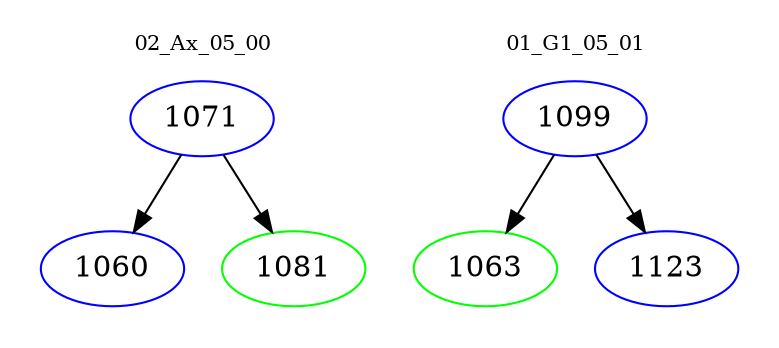 digraph{
subgraph cluster_0 {
color = white
label = "02_Ax_05_00";
fontsize=10;
T0_1071 [label="1071", color="blue"]
T0_1071 -> T0_1060 [color="black"]
T0_1060 [label="1060", color="blue"]
T0_1071 -> T0_1081 [color="black"]
T0_1081 [label="1081", color="green"]
}
subgraph cluster_1 {
color = white
label = "01_G1_05_01";
fontsize=10;
T1_1099 [label="1099", color="blue"]
T1_1099 -> T1_1063 [color="black"]
T1_1063 [label="1063", color="green"]
T1_1099 -> T1_1123 [color="black"]
T1_1123 [label="1123", color="blue"]
}
}
